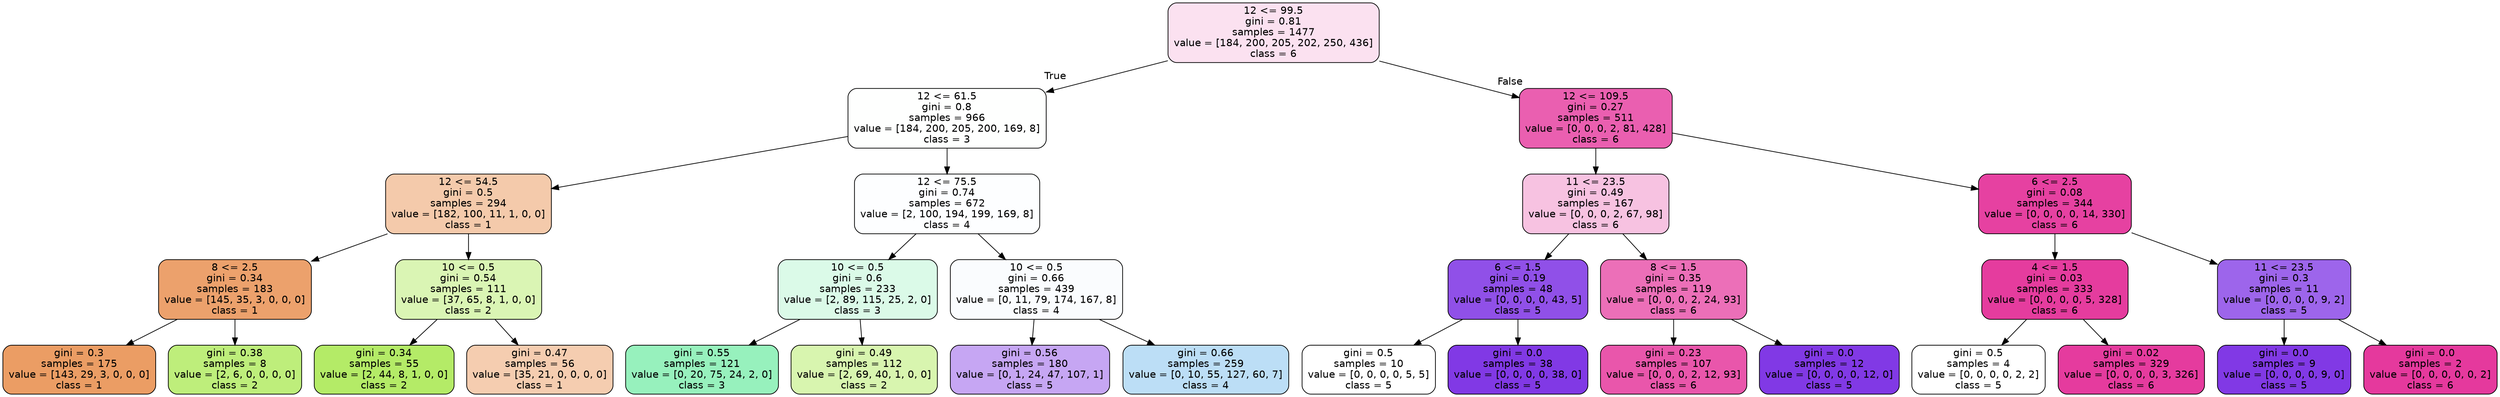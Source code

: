 digraph Tree {
node [shape=box, style="filled, rounded", color="black", fontname="helvetica"] ;
edge [fontname="helvetica"] ;
0 [label="12 <= 99.5\ngini = 0.81\nsamples = 1477\nvalue = [184, 200, 205, 202, 250, 436]\nclass = 6", fillcolor="#fbe1f0"] ;
1 [label="12 <= 61.5\ngini = 0.8\nsamples = 966\nvalue = [184, 200, 205, 200, 169, 8]\nclass = 3", fillcolor="#fefffe"] ;
0 -> 1 [labeldistance=2.5, labelangle=45, headlabel="True"] ;
2 [label="12 <= 54.5\ngini = 0.5\nsamples = 294\nvalue = [182, 100, 11, 1, 0, 0]\nclass = 1", fillcolor="#f4caab"] ;
1 -> 2 ;
3 [label="8 <= 2.5\ngini = 0.34\nsamples = 183\nvalue = [145, 35, 3, 0, 0, 0]\nclass = 1", fillcolor="#eca16c"] ;
2 -> 3 ;
4 [label="gini = 0.3\nsamples = 175\nvalue = [143, 29, 3, 0, 0, 0]\nclass = 1", fillcolor="#eb9d64"] ;
3 -> 4 ;
5 [label="gini = 0.38\nsamples = 8\nvalue = [2, 6, 0, 0, 0, 0]\nclass = 2", fillcolor="#beee7b"] ;
3 -> 5 ;
6 [label="10 <= 0.5\ngini = 0.54\nsamples = 111\nvalue = [37, 65, 8, 1, 0, 0]\nclass = 2", fillcolor="#daf5b4"] ;
2 -> 6 ;
7 [label="gini = 0.34\nsamples = 55\nvalue = [2, 44, 8, 1, 0, 0]\nclass = 2", fillcolor="#b4eb67"] ;
6 -> 7 ;
8 [label="gini = 0.47\nsamples = 56\nvalue = [35, 21, 0, 0, 0, 0]\nclass = 1", fillcolor="#f5cdb0"] ;
6 -> 8 ;
9 [label="12 <= 75.5\ngini = 0.74\nsamples = 672\nvalue = [2, 100, 194, 199, 169, 8]\nclass = 4", fillcolor="#fdfeff"] ;
1 -> 9 ;
10 [label="10 <= 0.5\ngini = 0.6\nsamples = 233\nvalue = [2, 89, 115, 25, 2, 0]\nclass = 3", fillcolor="#dbfae8"] ;
9 -> 10 ;
11 [label="gini = 0.55\nsamples = 121\nvalue = [0, 20, 75, 24, 2, 0]\nclass = 3", fillcolor="#97f1bd"] ;
10 -> 11 ;
12 [label="gini = 0.49\nsamples = 112\nvalue = [2, 69, 40, 1, 0, 0]\nclass = 2", fillcolor="#d8f5af"] ;
10 -> 12 ;
13 [label="10 <= 0.5\ngini = 0.66\nsamples = 439\nvalue = [0, 11, 79, 174, 167, 8]\nclass = 4", fillcolor="#fafcfe"] ;
9 -> 13 ;
14 [label="gini = 0.56\nsamples = 180\nvalue = [0, 1, 24, 47, 107, 1]\nclass = 5", fillcolor="#c6a6f3"] ;
13 -> 14 ;
15 [label="gini = 0.66\nsamples = 259\nvalue = [0, 10, 55, 127, 60, 7]\nclass = 4", fillcolor="#bcdef6"] ;
13 -> 15 ;
16 [label="12 <= 109.5\ngini = 0.27\nsamples = 511\nvalue = [0, 0, 0, 2, 81, 428]\nclass = 6", fillcolor="#ea5fb0"] ;
0 -> 16 [labeldistance=2.5, labelangle=-45, headlabel="False"] ;
17 [label="11 <= 23.5\ngini = 0.49\nsamples = 167\nvalue = [0, 0, 0, 2, 67, 98]\nclass = 6", fillcolor="#f7c2e1"] ;
16 -> 17 ;
18 [label="6 <= 1.5\ngini = 0.19\nsamples = 48\nvalue = [0, 0, 0, 0, 43, 5]\nclass = 5", fillcolor="#9050e8"] ;
17 -> 18 ;
19 [label="gini = 0.5\nsamples = 10\nvalue = [0, 0, 0, 0, 5, 5]\nclass = 5", fillcolor="#ffffff"] ;
18 -> 19 ;
20 [label="gini = 0.0\nsamples = 38\nvalue = [0, 0, 0, 0, 38, 0]\nclass = 5", fillcolor="#8139e5"] ;
18 -> 20 ;
21 [label="8 <= 1.5\ngini = 0.35\nsamples = 119\nvalue = [0, 0, 0, 2, 24, 93]\nclass = 6", fillcolor="#ec6fb8"] ;
17 -> 21 ;
22 [label="gini = 0.23\nsamples = 107\nvalue = [0, 0, 0, 2, 12, 93]\nclass = 6", fillcolor="#e956ab"] ;
21 -> 22 ;
23 [label="gini = 0.0\nsamples = 12\nvalue = [0, 0, 0, 0, 12, 0]\nclass = 5", fillcolor="#8139e5"] ;
21 -> 23 ;
24 [label="6 <= 2.5\ngini = 0.08\nsamples = 344\nvalue = [0, 0, 0, 0, 14, 330]\nclass = 6", fillcolor="#e641a1"] ;
16 -> 24 ;
25 [label="4 <= 1.5\ngini = 0.03\nsamples = 333\nvalue = [0, 0, 0, 0, 5, 328]\nclass = 6", fillcolor="#e53c9e"] ;
24 -> 25 ;
26 [label="gini = 0.5\nsamples = 4\nvalue = [0, 0, 0, 0, 2, 2]\nclass = 5", fillcolor="#ffffff"] ;
25 -> 26 ;
27 [label="gini = 0.02\nsamples = 329\nvalue = [0, 0, 0, 0, 3, 326]\nclass = 6", fillcolor="#e53b9e"] ;
25 -> 27 ;
28 [label="11 <= 23.5\ngini = 0.3\nsamples = 11\nvalue = [0, 0, 0, 0, 9, 2]\nclass = 5", fillcolor="#9d65eb"] ;
24 -> 28 ;
29 [label="gini = 0.0\nsamples = 9\nvalue = [0, 0, 0, 0, 9, 0]\nclass = 5", fillcolor="#8139e5"] ;
28 -> 29 ;
30 [label="gini = 0.0\nsamples = 2\nvalue = [0, 0, 0, 0, 0, 2]\nclass = 6", fillcolor="#e5399d"] ;
28 -> 30 ;
}